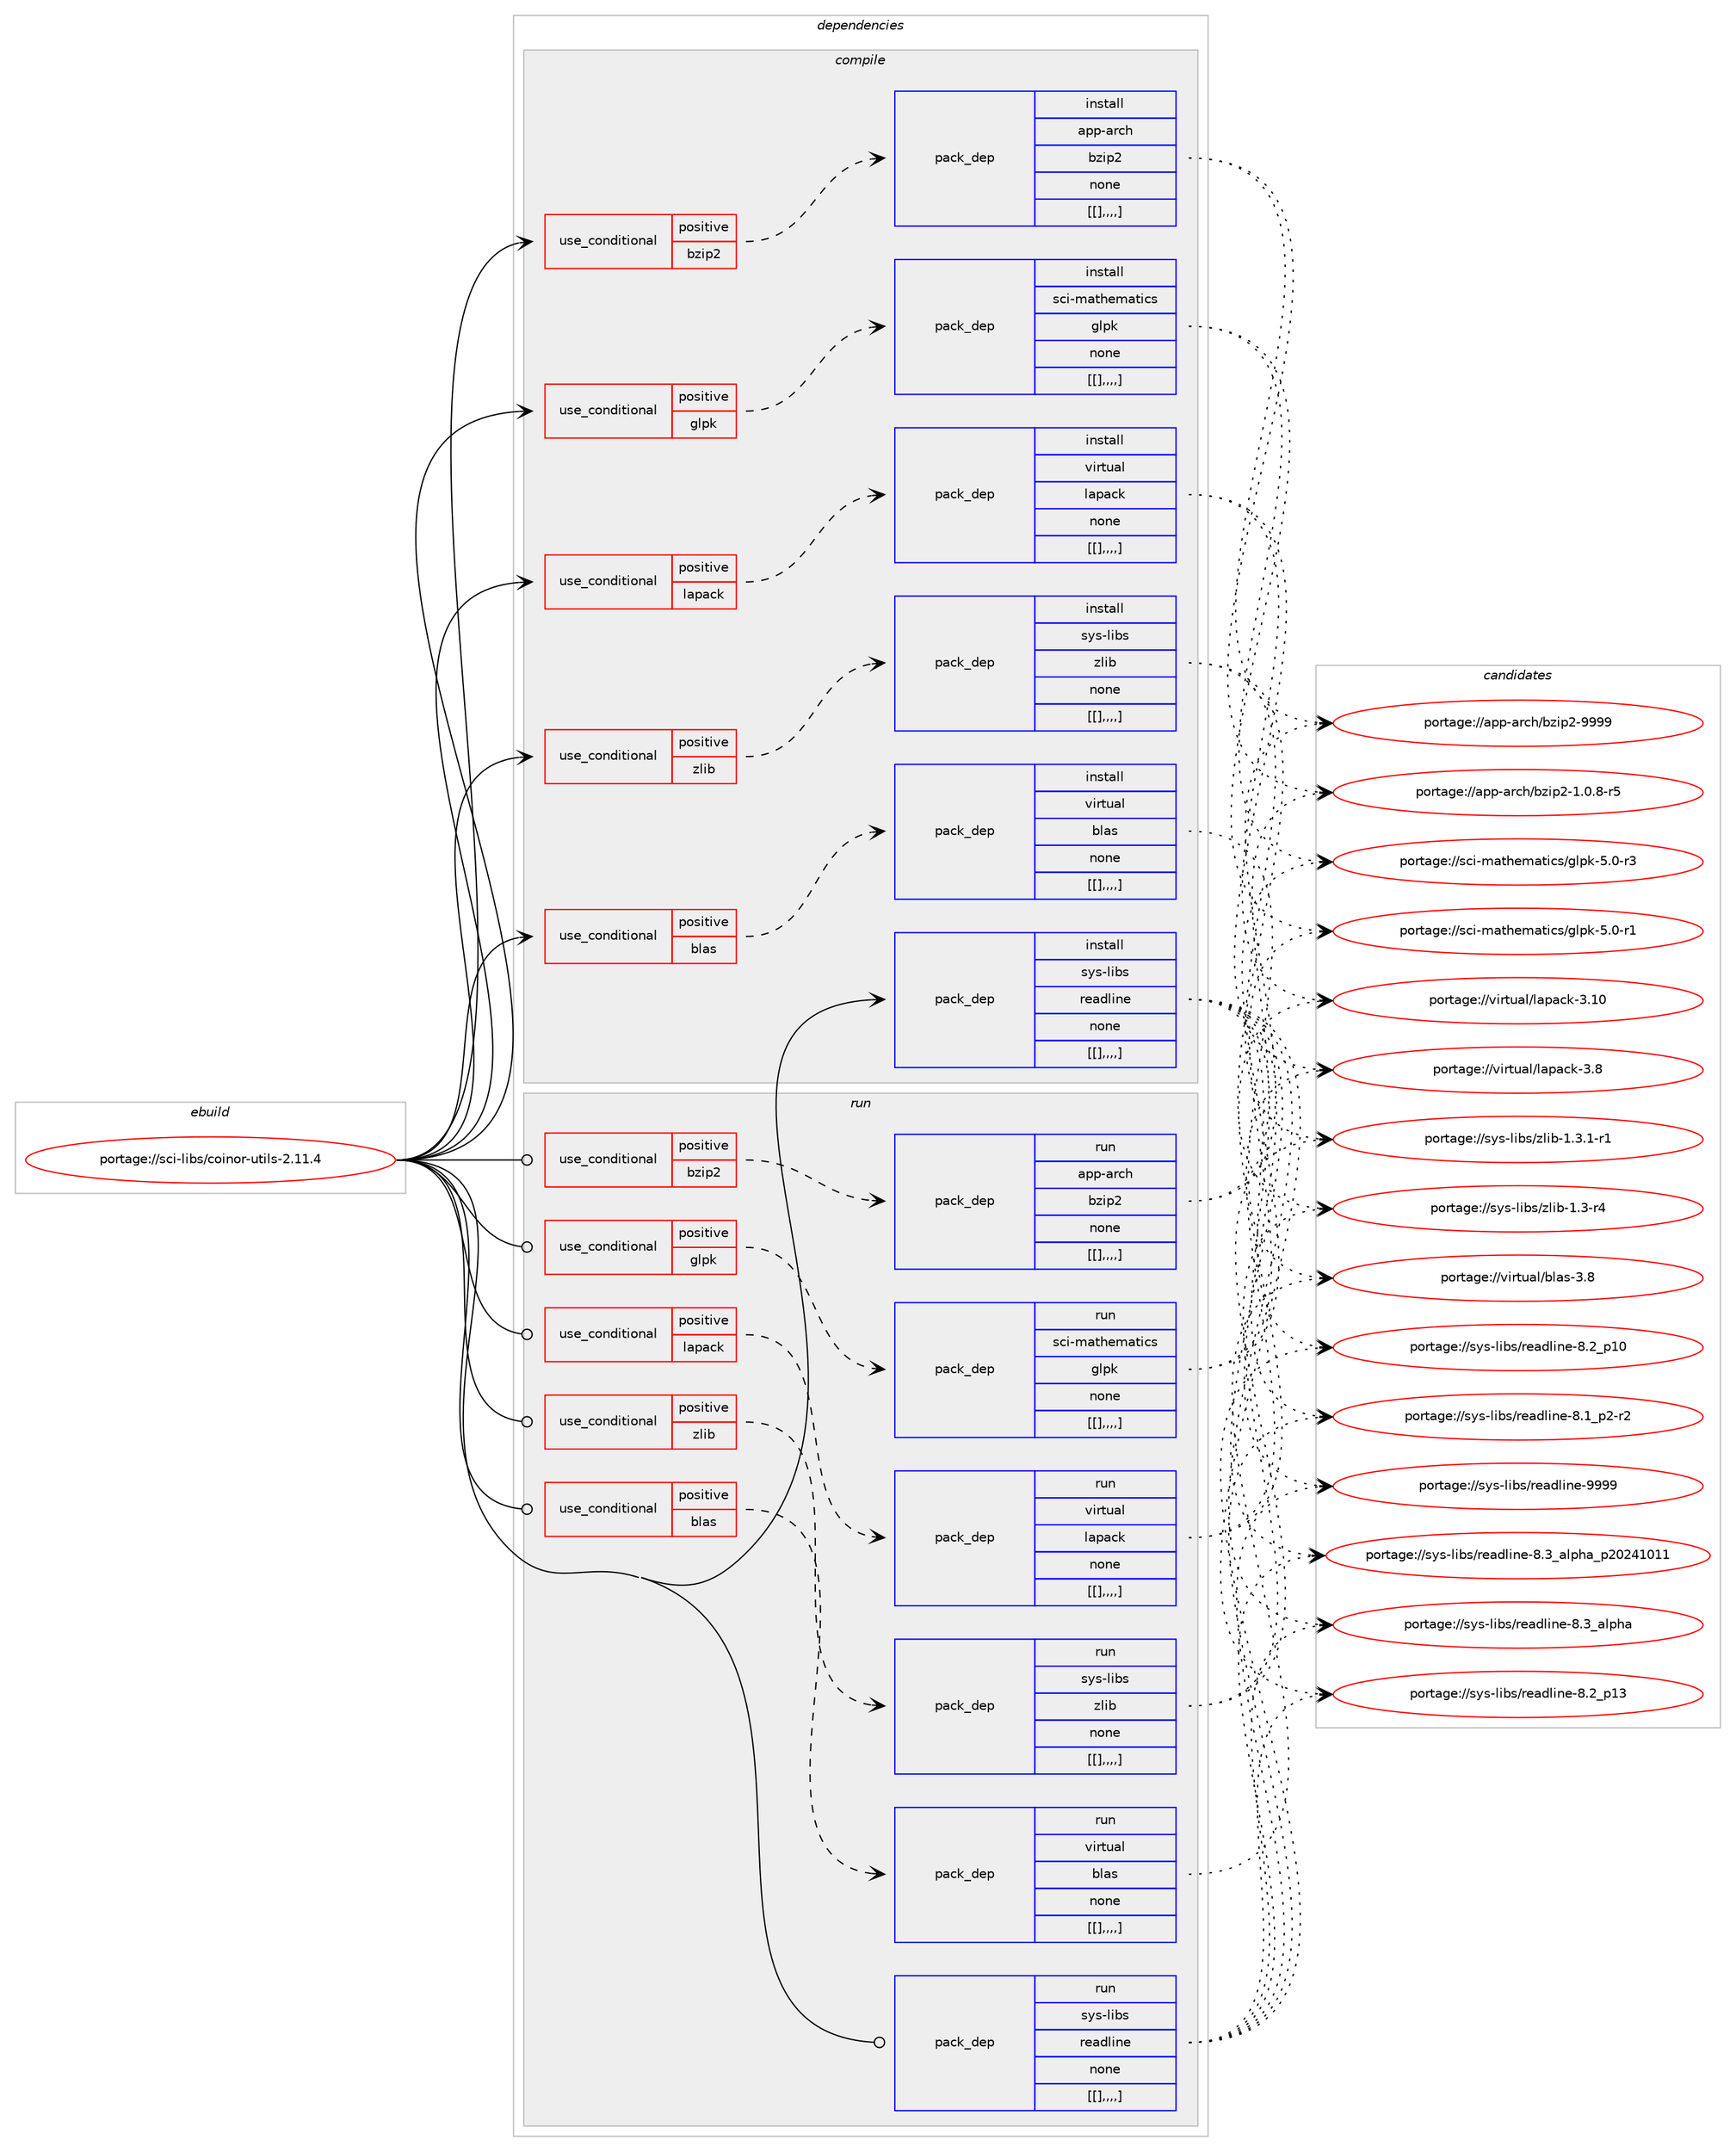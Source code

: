 digraph prolog {

# *************
# Graph options
# *************

newrank=true;
concentrate=true;
compound=true;
graph [rankdir=LR,fontname=Helvetica,fontsize=10,ranksep=1.5];#, ranksep=2.5, nodesep=0.2];
edge  [arrowhead=vee];
node  [fontname=Helvetica,fontsize=10];

# **********
# The ebuild
# **********

subgraph cluster_leftcol {
color=gray;
label=<<i>ebuild</i>>;
id [label="portage://sci-libs/coinor-utils-2.11.4", color=red, width=4, href="../sci-libs/coinor-utils-2.11.4.svg"];
}

# ****************
# The dependencies
# ****************

subgraph cluster_midcol {
color=gray;
label=<<i>dependencies</i>>;
subgraph cluster_compile {
fillcolor="#eeeeee";
style=filled;
label=<<i>compile</i>>;
subgraph cond111684 {
dependency421732 [label=<<TABLE BORDER="0" CELLBORDER="1" CELLSPACING="0" CELLPADDING="4"><TR><TD ROWSPAN="3" CELLPADDING="10">use_conditional</TD></TR><TR><TD>positive</TD></TR><TR><TD>blas</TD></TR></TABLE>>, shape=none, color=red];
subgraph pack306944 {
dependency421735 [label=<<TABLE BORDER="0" CELLBORDER="1" CELLSPACING="0" CELLPADDING="4" WIDTH="220"><TR><TD ROWSPAN="6" CELLPADDING="30">pack_dep</TD></TR><TR><TD WIDTH="110">install</TD></TR><TR><TD>virtual</TD></TR><TR><TD>blas</TD></TR><TR><TD>none</TD></TR><TR><TD>[[],,,,]</TD></TR></TABLE>>, shape=none, color=blue];
}
dependency421732:e -> dependency421735:w [weight=20,style="dashed",arrowhead="vee"];
}
id:e -> dependency421732:w [weight=20,style="solid",arrowhead="vee"];
subgraph cond111688 {
dependency421739 [label=<<TABLE BORDER="0" CELLBORDER="1" CELLSPACING="0" CELLPADDING="4"><TR><TD ROWSPAN="3" CELLPADDING="10">use_conditional</TD></TR><TR><TD>positive</TD></TR><TR><TD>bzip2</TD></TR></TABLE>>, shape=none, color=red];
subgraph pack306968 {
dependency421784 [label=<<TABLE BORDER="0" CELLBORDER="1" CELLSPACING="0" CELLPADDING="4" WIDTH="220"><TR><TD ROWSPAN="6" CELLPADDING="30">pack_dep</TD></TR><TR><TD WIDTH="110">install</TD></TR><TR><TD>app-arch</TD></TR><TR><TD>bzip2</TD></TR><TR><TD>none</TD></TR><TR><TD>[[],,,,]</TD></TR></TABLE>>, shape=none, color=blue];
}
dependency421739:e -> dependency421784:w [weight=20,style="dashed",arrowhead="vee"];
}
id:e -> dependency421739:w [weight=20,style="solid",arrowhead="vee"];
subgraph cond111701 {
dependency421790 [label=<<TABLE BORDER="0" CELLBORDER="1" CELLSPACING="0" CELLPADDING="4"><TR><TD ROWSPAN="3" CELLPADDING="10">use_conditional</TD></TR><TR><TD>positive</TD></TR><TR><TD>glpk</TD></TR></TABLE>>, shape=none, color=red];
subgraph pack306990 {
dependency421837 [label=<<TABLE BORDER="0" CELLBORDER="1" CELLSPACING="0" CELLPADDING="4" WIDTH="220"><TR><TD ROWSPAN="6" CELLPADDING="30">pack_dep</TD></TR><TR><TD WIDTH="110">install</TD></TR><TR><TD>sci-mathematics</TD></TR><TR><TD>glpk</TD></TR><TR><TD>none</TD></TR><TR><TD>[[],,,,]</TD></TR></TABLE>>, shape=none, color=blue];
}
dependency421790:e -> dependency421837:w [weight=20,style="dashed",arrowhead="vee"];
}
id:e -> dependency421790:w [weight=20,style="solid",arrowhead="vee"];
subgraph cond111714 {
dependency421887 [label=<<TABLE BORDER="0" CELLBORDER="1" CELLSPACING="0" CELLPADDING="4"><TR><TD ROWSPAN="3" CELLPADDING="10">use_conditional</TD></TR><TR><TD>positive</TD></TR><TR><TD>lapack</TD></TR></TABLE>>, shape=none, color=red];
subgraph pack307058 {
dependency421947 [label=<<TABLE BORDER="0" CELLBORDER="1" CELLSPACING="0" CELLPADDING="4" WIDTH="220"><TR><TD ROWSPAN="6" CELLPADDING="30">pack_dep</TD></TR><TR><TD WIDTH="110">install</TD></TR><TR><TD>virtual</TD></TR><TR><TD>lapack</TD></TR><TR><TD>none</TD></TR><TR><TD>[[],,,,]</TD></TR></TABLE>>, shape=none, color=blue];
}
dependency421887:e -> dependency421947:w [weight=20,style="dashed",arrowhead="vee"];
}
id:e -> dependency421887:w [weight=20,style="solid",arrowhead="vee"];
subgraph cond111744 {
dependency421953 [label=<<TABLE BORDER="0" CELLBORDER="1" CELLSPACING="0" CELLPADDING="4"><TR><TD ROWSPAN="3" CELLPADDING="10">use_conditional</TD></TR><TR><TD>positive</TD></TR><TR><TD>zlib</TD></TR></TABLE>>, shape=none, color=red];
subgraph pack307153 {
dependency422020 [label=<<TABLE BORDER="0" CELLBORDER="1" CELLSPACING="0" CELLPADDING="4" WIDTH="220"><TR><TD ROWSPAN="6" CELLPADDING="30">pack_dep</TD></TR><TR><TD WIDTH="110">install</TD></TR><TR><TD>sys-libs</TD></TR><TR><TD>zlib</TD></TR><TR><TD>none</TD></TR><TR><TD>[[],,,,]</TD></TR></TABLE>>, shape=none, color=blue];
}
dependency421953:e -> dependency422020:w [weight=20,style="dashed",arrowhead="vee"];
}
id:e -> dependency421953:w [weight=20,style="solid",arrowhead="vee"];
subgraph pack307185 {
dependency422075 [label=<<TABLE BORDER="0" CELLBORDER="1" CELLSPACING="0" CELLPADDING="4" WIDTH="220"><TR><TD ROWSPAN="6" CELLPADDING="30">pack_dep</TD></TR><TR><TD WIDTH="110">install</TD></TR><TR><TD>sys-libs</TD></TR><TR><TD>readline</TD></TR><TR><TD>none</TD></TR><TR><TD>[[],,,,]</TD></TR></TABLE>>, shape=none, color=blue];
}
id:e -> dependency422075:w [weight=20,style="solid",arrowhead="vee"];
}
subgraph cluster_compileandrun {
fillcolor="#eeeeee";
style=filled;
label=<<i>compile and run</i>>;
}
subgraph cluster_run {
fillcolor="#eeeeee";
style=filled;
label=<<i>run</i>>;
subgraph cond111788 {
dependency422138 [label=<<TABLE BORDER="0" CELLBORDER="1" CELLSPACING="0" CELLPADDING="4"><TR><TD ROWSPAN="3" CELLPADDING="10">use_conditional</TD></TR><TR><TD>positive</TD></TR><TR><TD>blas</TD></TR></TABLE>>, shape=none, color=red];
subgraph pack307274 {
dependency422214 [label=<<TABLE BORDER="0" CELLBORDER="1" CELLSPACING="0" CELLPADDING="4" WIDTH="220"><TR><TD ROWSPAN="6" CELLPADDING="30">pack_dep</TD></TR><TR><TD WIDTH="110">run</TD></TR><TR><TD>virtual</TD></TR><TR><TD>blas</TD></TR><TR><TD>none</TD></TR><TR><TD>[[],,,,]</TD></TR></TABLE>>, shape=none, color=blue];
}
dependency422138:e -> dependency422214:w [weight=20,style="dashed",arrowhead="vee"];
}
id:e -> dependency422138:w [weight=20,style="solid",arrowhead="odot"];
subgraph cond111824 {
dependency422252 [label=<<TABLE BORDER="0" CELLBORDER="1" CELLSPACING="0" CELLPADDING="4"><TR><TD ROWSPAN="3" CELLPADDING="10">use_conditional</TD></TR><TR><TD>positive</TD></TR><TR><TD>bzip2</TD></TR></TABLE>>, shape=none, color=red];
subgraph pack307320 {
dependency422254 [label=<<TABLE BORDER="0" CELLBORDER="1" CELLSPACING="0" CELLPADDING="4" WIDTH="220"><TR><TD ROWSPAN="6" CELLPADDING="30">pack_dep</TD></TR><TR><TD WIDTH="110">run</TD></TR><TR><TD>app-arch</TD></TR><TR><TD>bzip2</TD></TR><TR><TD>none</TD></TR><TR><TD>[[],,,,]</TD></TR></TABLE>>, shape=none, color=blue];
}
dependency422252:e -> dependency422254:w [weight=20,style="dashed",arrowhead="vee"];
}
id:e -> dependency422252:w [weight=20,style="solid",arrowhead="odot"];
subgraph cond111853 {
dependency422352 [label=<<TABLE BORDER="0" CELLBORDER="1" CELLSPACING="0" CELLPADDING="4"><TR><TD ROWSPAN="3" CELLPADDING="10">use_conditional</TD></TR><TR><TD>positive</TD></TR><TR><TD>glpk</TD></TR></TABLE>>, shape=none, color=red];
subgraph pack307416 {
dependency422394 [label=<<TABLE BORDER="0" CELLBORDER="1" CELLSPACING="0" CELLPADDING="4" WIDTH="220"><TR><TD ROWSPAN="6" CELLPADDING="30">pack_dep</TD></TR><TR><TD WIDTH="110">run</TD></TR><TR><TD>sci-mathematics</TD></TR><TR><TD>glpk</TD></TR><TR><TD>none</TD></TR><TR><TD>[[],,,,]</TD></TR></TABLE>>, shape=none, color=blue];
}
dependency422352:e -> dependency422394:w [weight=20,style="dashed",arrowhead="vee"];
}
id:e -> dependency422352:w [weight=20,style="solid",arrowhead="odot"];
subgraph cond111868 {
dependency422415 [label=<<TABLE BORDER="0" CELLBORDER="1" CELLSPACING="0" CELLPADDING="4"><TR><TD ROWSPAN="3" CELLPADDING="10">use_conditional</TD></TR><TR><TD>positive</TD></TR><TR><TD>lapack</TD></TR></TABLE>>, shape=none, color=red];
subgraph pack307435 {
dependency422437 [label=<<TABLE BORDER="0" CELLBORDER="1" CELLSPACING="0" CELLPADDING="4" WIDTH="220"><TR><TD ROWSPAN="6" CELLPADDING="30">pack_dep</TD></TR><TR><TD WIDTH="110">run</TD></TR><TR><TD>virtual</TD></TR><TR><TD>lapack</TD></TR><TR><TD>none</TD></TR><TR><TD>[[],,,,]</TD></TR></TABLE>>, shape=none, color=blue];
}
dependency422415:e -> dependency422437:w [weight=20,style="dashed",arrowhead="vee"];
}
id:e -> dependency422415:w [weight=20,style="solid",arrowhead="odot"];
subgraph cond111896 {
dependency422503 [label=<<TABLE BORDER="0" CELLBORDER="1" CELLSPACING="0" CELLPADDING="4"><TR><TD ROWSPAN="3" CELLPADDING="10">use_conditional</TD></TR><TR><TD>positive</TD></TR><TR><TD>zlib</TD></TR></TABLE>>, shape=none, color=red];
subgraph pack307513 {
dependency422522 [label=<<TABLE BORDER="0" CELLBORDER="1" CELLSPACING="0" CELLPADDING="4" WIDTH="220"><TR><TD ROWSPAN="6" CELLPADDING="30">pack_dep</TD></TR><TR><TD WIDTH="110">run</TD></TR><TR><TD>sys-libs</TD></TR><TR><TD>zlib</TD></TR><TR><TD>none</TD></TR><TR><TD>[[],,,,]</TD></TR></TABLE>>, shape=none, color=blue];
}
dependency422503:e -> dependency422522:w [weight=20,style="dashed",arrowhead="vee"];
}
id:e -> dependency422503:w [weight=20,style="solid",arrowhead="odot"];
subgraph pack307549 {
dependency422609 [label=<<TABLE BORDER="0" CELLBORDER="1" CELLSPACING="0" CELLPADDING="4" WIDTH="220"><TR><TD ROWSPAN="6" CELLPADDING="30">pack_dep</TD></TR><TR><TD WIDTH="110">run</TD></TR><TR><TD>sys-libs</TD></TR><TR><TD>readline</TD></TR><TR><TD>none</TD></TR><TR><TD>[[],,,,]</TD></TR></TABLE>>, shape=none, color=blue];
}
id:e -> dependency422609:w [weight=20,style="solid",arrowhead="odot"];
}
}

# **************
# The candidates
# **************

subgraph cluster_choices {
rank=same;
color=gray;
label=<<i>candidates</i>>;

subgraph choice306790 {
color=black;
nodesep=1;
choice1181051141161179710847981089711545514656 [label="portage://virtual/blas-3.8", color=red, width=4,href="../virtual/blas-3.8.svg"];
dependency421735:e -> choice1181051141161179710847981089711545514656:w [style=dotted,weight="100"];
}
subgraph choice306791 {
color=black;
nodesep=1;
choice971121124597114991044798122105112504557575757 [label="portage://app-arch/bzip2-9999", color=red, width=4,href="../app-arch/bzip2-9999.svg"];
choice971121124597114991044798122105112504549464846564511453 [label="portage://app-arch/bzip2-1.0.8-r5", color=red, width=4,href="../app-arch/bzip2-1.0.8-r5.svg"];
dependency421784:e -> choice971121124597114991044798122105112504557575757:w [style=dotted,weight="100"];
dependency421784:e -> choice971121124597114991044798122105112504549464846564511453:w [style=dotted,weight="100"];
}
subgraph choice306811 {
color=black;
nodesep=1;
choice115991054510997116104101109971161059911547103108112107455346484511451 [label="portage://sci-mathematics/glpk-5.0-r3", color=red, width=4,href="../sci-mathematics/glpk-5.0-r3.svg"];
choice115991054510997116104101109971161059911547103108112107455346484511449 [label="portage://sci-mathematics/glpk-5.0-r1", color=red, width=4,href="../sci-mathematics/glpk-5.0-r1.svg"];
dependency421837:e -> choice115991054510997116104101109971161059911547103108112107455346484511451:w [style=dotted,weight="100"];
dependency421837:e -> choice115991054510997116104101109971161059911547103108112107455346484511449:w [style=dotted,weight="100"];
}
subgraph choice306853 {
color=black;
nodesep=1;
choice11810511411611797108471089711297991074551464948 [label="portage://virtual/lapack-3.10", color=red, width=4,href="../virtual/lapack-3.10.svg"];
choice118105114116117971084710897112979910745514656 [label="portage://virtual/lapack-3.8", color=red, width=4,href="../virtual/lapack-3.8.svg"];
dependency421947:e -> choice11810511411611797108471089711297991074551464948:w [style=dotted,weight="100"];
dependency421947:e -> choice118105114116117971084710897112979910745514656:w [style=dotted,weight="100"];
}
subgraph choice306872 {
color=black;
nodesep=1;
choice115121115451081059811547122108105984549465146494511449 [label="portage://sys-libs/zlib-1.3.1-r1", color=red, width=4,href="../sys-libs/zlib-1.3.1-r1.svg"];
choice11512111545108105981154712210810598454946514511452 [label="portage://sys-libs/zlib-1.3-r4", color=red, width=4,href="../sys-libs/zlib-1.3-r4.svg"];
dependency422020:e -> choice115121115451081059811547122108105984549465146494511449:w [style=dotted,weight="100"];
dependency422020:e -> choice11512111545108105981154712210810598454946514511452:w [style=dotted,weight="100"];
}
subgraph choice306882 {
color=black;
nodesep=1;
choice115121115451081059811547114101971001081051101014557575757 [label="portage://sys-libs/readline-9999", color=red, width=4,href="../sys-libs/readline-9999.svg"];
choice1151211154510810598115471141019710010810511010145564651959710811210497951125048505249484949 [label="portage://sys-libs/readline-8.3_alpha_p20241011", color=red, width=4,href="../sys-libs/readline-8.3_alpha_p20241011.svg"];
choice1151211154510810598115471141019710010810511010145564651959710811210497 [label="portage://sys-libs/readline-8.3_alpha", color=red, width=4,href="../sys-libs/readline-8.3_alpha.svg"];
choice1151211154510810598115471141019710010810511010145564650951124951 [label="portage://sys-libs/readline-8.2_p13", color=red, width=4,href="../sys-libs/readline-8.2_p13.svg"];
choice1151211154510810598115471141019710010810511010145564650951124948 [label="portage://sys-libs/readline-8.2_p10", color=red, width=4,href="../sys-libs/readline-8.2_p10.svg"];
choice115121115451081059811547114101971001081051101014556464995112504511450 [label="portage://sys-libs/readline-8.1_p2-r2", color=red, width=4,href="../sys-libs/readline-8.1_p2-r2.svg"];
dependency422075:e -> choice115121115451081059811547114101971001081051101014557575757:w [style=dotted,weight="100"];
dependency422075:e -> choice1151211154510810598115471141019710010810511010145564651959710811210497951125048505249484949:w [style=dotted,weight="100"];
dependency422075:e -> choice1151211154510810598115471141019710010810511010145564651959710811210497:w [style=dotted,weight="100"];
dependency422075:e -> choice1151211154510810598115471141019710010810511010145564650951124951:w [style=dotted,weight="100"];
dependency422075:e -> choice1151211154510810598115471141019710010810511010145564650951124948:w [style=dotted,weight="100"];
dependency422075:e -> choice115121115451081059811547114101971001081051101014556464995112504511450:w [style=dotted,weight="100"];
}
subgraph choice306889 {
color=black;
nodesep=1;
choice1181051141161179710847981089711545514656 [label="portage://virtual/blas-3.8", color=red, width=4,href="../virtual/blas-3.8.svg"];
dependency422214:e -> choice1181051141161179710847981089711545514656:w [style=dotted,weight="100"];
}
subgraph choice306927 {
color=black;
nodesep=1;
choice971121124597114991044798122105112504557575757 [label="portage://app-arch/bzip2-9999", color=red, width=4,href="../app-arch/bzip2-9999.svg"];
choice971121124597114991044798122105112504549464846564511453 [label="portage://app-arch/bzip2-1.0.8-r5", color=red, width=4,href="../app-arch/bzip2-1.0.8-r5.svg"];
dependency422254:e -> choice971121124597114991044798122105112504557575757:w [style=dotted,weight="100"];
dependency422254:e -> choice971121124597114991044798122105112504549464846564511453:w [style=dotted,weight="100"];
}
subgraph choice306930 {
color=black;
nodesep=1;
choice115991054510997116104101109971161059911547103108112107455346484511451 [label="portage://sci-mathematics/glpk-5.0-r3", color=red, width=4,href="../sci-mathematics/glpk-5.0-r3.svg"];
choice115991054510997116104101109971161059911547103108112107455346484511449 [label="portage://sci-mathematics/glpk-5.0-r1", color=red, width=4,href="../sci-mathematics/glpk-5.0-r1.svg"];
dependency422394:e -> choice115991054510997116104101109971161059911547103108112107455346484511451:w [style=dotted,weight="100"];
dependency422394:e -> choice115991054510997116104101109971161059911547103108112107455346484511449:w [style=dotted,weight="100"];
}
subgraph choice306933 {
color=black;
nodesep=1;
choice11810511411611797108471089711297991074551464948 [label="portage://virtual/lapack-3.10", color=red, width=4,href="../virtual/lapack-3.10.svg"];
choice118105114116117971084710897112979910745514656 [label="portage://virtual/lapack-3.8", color=red, width=4,href="../virtual/lapack-3.8.svg"];
dependency422437:e -> choice11810511411611797108471089711297991074551464948:w [style=dotted,weight="100"];
dependency422437:e -> choice118105114116117971084710897112979910745514656:w [style=dotted,weight="100"];
}
subgraph choice306935 {
color=black;
nodesep=1;
choice115121115451081059811547122108105984549465146494511449 [label="portage://sys-libs/zlib-1.3.1-r1", color=red, width=4,href="../sys-libs/zlib-1.3.1-r1.svg"];
choice11512111545108105981154712210810598454946514511452 [label="portage://sys-libs/zlib-1.3-r4", color=red, width=4,href="../sys-libs/zlib-1.3-r4.svg"];
dependency422522:e -> choice115121115451081059811547122108105984549465146494511449:w [style=dotted,weight="100"];
dependency422522:e -> choice11512111545108105981154712210810598454946514511452:w [style=dotted,weight="100"];
}
subgraph choice306944 {
color=black;
nodesep=1;
choice115121115451081059811547114101971001081051101014557575757 [label="portage://sys-libs/readline-9999", color=red, width=4,href="../sys-libs/readline-9999.svg"];
choice1151211154510810598115471141019710010810511010145564651959710811210497951125048505249484949 [label="portage://sys-libs/readline-8.3_alpha_p20241011", color=red, width=4,href="../sys-libs/readline-8.3_alpha_p20241011.svg"];
choice1151211154510810598115471141019710010810511010145564651959710811210497 [label="portage://sys-libs/readline-8.3_alpha", color=red, width=4,href="../sys-libs/readline-8.3_alpha.svg"];
choice1151211154510810598115471141019710010810511010145564650951124951 [label="portage://sys-libs/readline-8.2_p13", color=red, width=4,href="../sys-libs/readline-8.2_p13.svg"];
choice1151211154510810598115471141019710010810511010145564650951124948 [label="portage://sys-libs/readline-8.2_p10", color=red, width=4,href="../sys-libs/readline-8.2_p10.svg"];
choice115121115451081059811547114101971001081051101014556464995112504511450 [label="portage://sys-libs/readline-8.1_p2-r2", color=red, width=4,href="../sys-libs/readline-8.1_p2-r2.svg"];
dependency422609:e -> choice115121115451081059811547114101971001081051101014557575757:w [style=dotted,weight="100"];
dependency422609:e -> choice1151211154510810598115471141019710010810511010145564651959710811210497951125048505249484949:w [style=dotted,weight="100"];
dependency422609:e -> choice1151211154510810598115471141019710010810511010145564651959710811210497:w [style=dotted,weight="100"];
dependency422609:e -> choice1151211154510810598115471141019710010810511010145564650951124951:w [style=dotted,weight="100"];
dependency422609:e -> choice1151211154510810598115471141019710010810511010145564650951124948:w [style=dotted,weight="100"];
dependency422609:e -> choice115121115451081059811547114101971001081051101014556464995112504511450:w [style=dotted,weight="100"];
}
}

}

